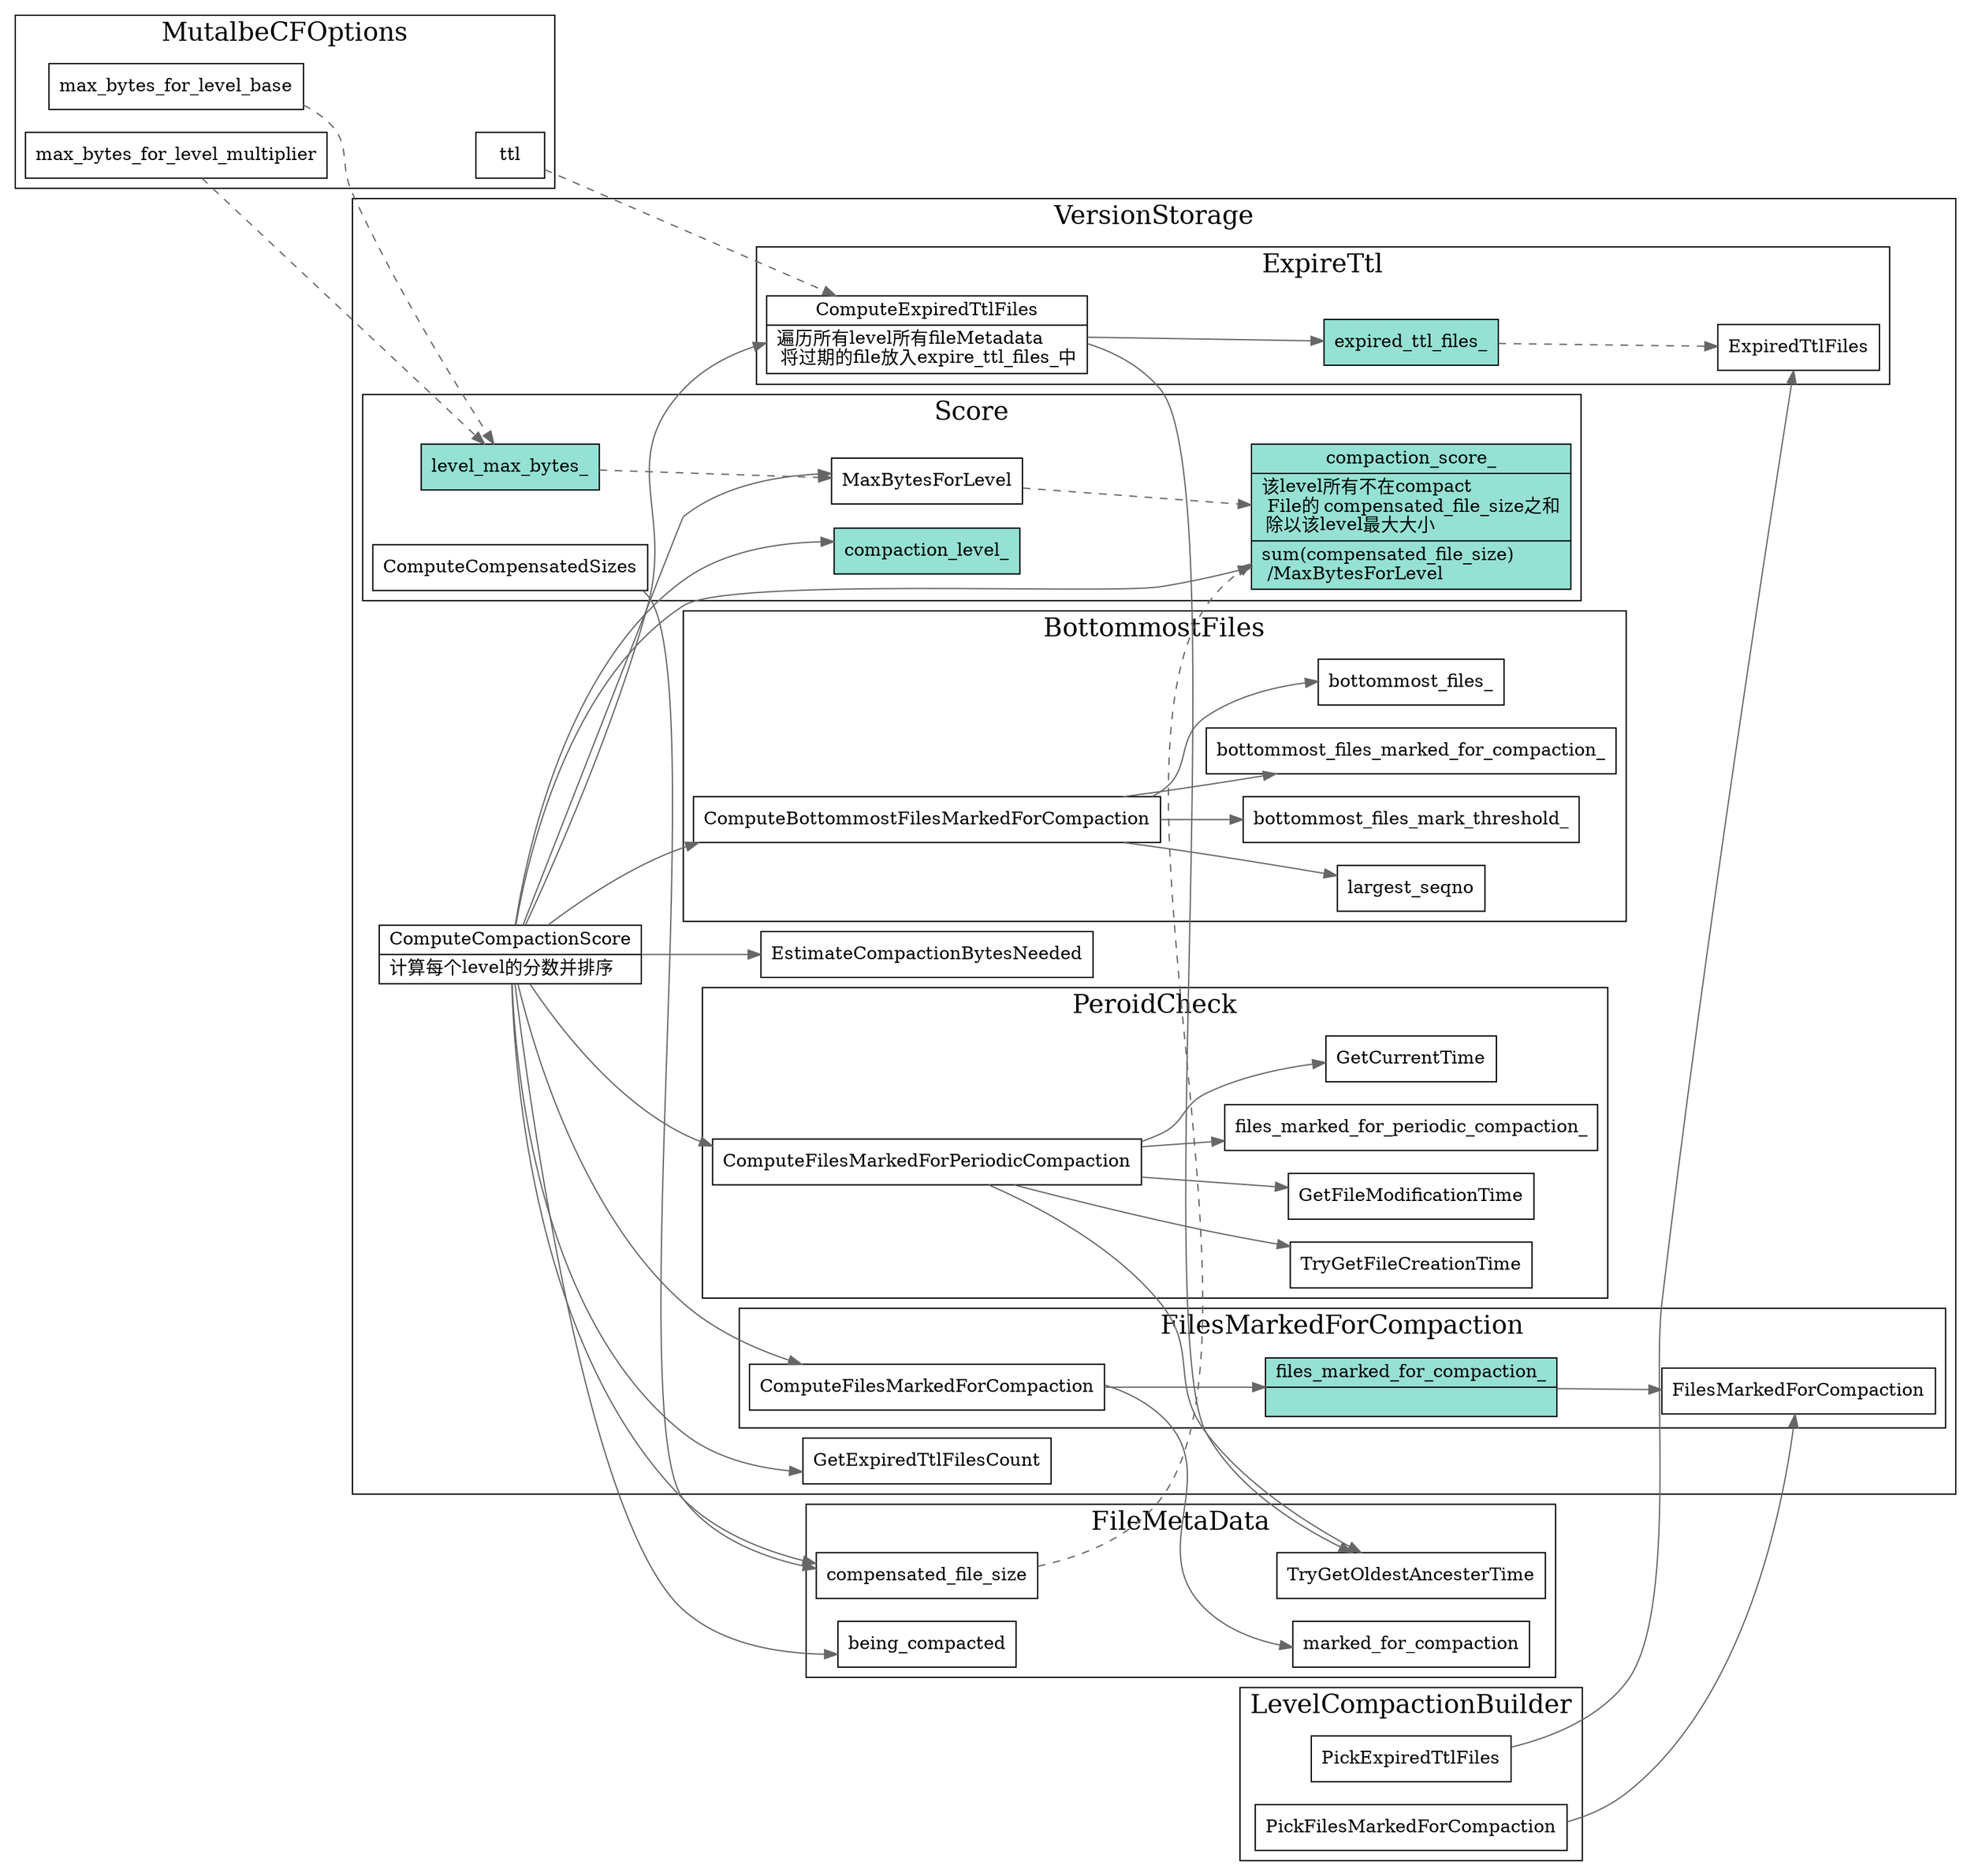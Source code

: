 digraph CompactionScore {
  node[shape=box];
  edge[color=gray40];
  newrank=true;
  rankdir=LR;

  subgraph cluster_MutalbeCFOptions {
    graph[label="MutalbeCFOptions";fontsize=20;];
    max_bytes_for_level_base;
    max_bytes_for_level_multiplier;
    ttl
  } // end of MutalbeCFOptions

  subgraph cluster_FileMetaData {
    graph[label="FileMetaData";fontsize=20;];
    being_compacted;
    compensated_file_size;
    TryGetOldestAncesterTime;
    marked_for_compaction;
  } // end of FileMetaData

  subgraph cluster_VersionStorage {
    graph[label="VersionStorage";fontsize=20;];
    ComputeCompactionScore[
      shape="record";
      label="{{
        ComputeCompactionScore|
        计算每个level的分数并排序\l
      }}";
    ];
    ComputeCompactionScore -> {
      being_compacted;
      compensated_file_size;
      compaction_score_;
      compaction_level_;
      ComputeFilesMarkedForCompaction;
      ComputeBottommostFilesMarkedForCompaction;
      ComputeExpiredTtlFiles;
      ComputeFilesMarkedForPeriodicCompaction;
      EstimateCompactionBytesNeeded;
      GetExpiredTtlFilesCount;
      MaxBytesForLevel;
    }
    subgraph cluster_Score {
      graph[label="Score";fontsize=20;];
      {compensated_file_size;MaxBytesForLevel} -> compaction_score_[style=dashed];
      compaction_score_[
        shape="record";
        fillcolor="#95e1d3"
        style=filled;
        label="{{
          compaction_score_|
          该level所有不在compact\l 
          File的 compensated_file_size之和\l
          除以该level最大大小\l|
          sum(compensated_file_size)\l 
          /MaxBytesForLevel\l
        }}";
      ];

      compaction_level_[
        shape="record";
        fillcolor="#95e1d3"
        style=filled;
        label="{{
          compaction_level_
        }}";
      ];


      level_max_bytes_ -> MaxBytesForLevel[style=dashed;];
      {max_bytes_for_level_base; max_bytes_for_level_multiplier} -> level_max_bytes_[style=dashed];

      level_max_bytes_[
        shape="record";
        fillcolor="#95e1d3"
        style=filled;
        label="{{
          level_max_bytes_
        }}";
      ];
      ComputeCompensatedSizes -> compensated_file_size;
    } // end of Score


    subgraph cluster_ExpireTtl {
      graph[label="ExpireTtl";fontsize=20;];

      ttl -> ComputeExpiredTtlFiles[style=dashed];
      ComputeExpiredTtlFiles[
        shape="record";
        label="{{
          ComputeExpiredTtlFiles|
          遍历所有level所有fileMetadata\l
          将过期的file放入expire_ttl_files_中\l
        }}";
      ];
      ComputeExpiredTtlFiles -> {
        TryGetOldestAncesterTime;
        expired_ttl_files_;
      }

      expired_ttl_files_[
        shape="record";
        fillcolor="#95e1d3"
        style=filled;
        label="{{
          expired_ttl_files_
        }}";
      ];
      expired_ttl_files_ -> ExpiredTtlFiles[style=dashed];
    } // end of ExpireTtl

    subgraph cluster_FilesMarkedForCompaction {
      graph[label="FilesMarkedForCompaction";fontsize=20;];
      ComputeFilesMarkedForCompaction -> {
        files_marked_for_compaction_;
        marked_for_compaction;
      }
      files_marked_for_compaction_[
        shape="record";
        fillcolor="#95e1d3"
        style=filled;
        label="{{
          files_marked_for_compaction_|
        }}";
      ];
      files_marked_for_compaction_ -> FilesMarkedForCompaction;
    } // end of FilesMarkedForCompaction

    subgraph cluster_BottommostFiles {
      graph[label="BottommostFiles";fontsize=20;];
      ComputeBottommostFilesMarkedForCompaction -> {
        bottommost_files_;
        largest_seqno;
        bottommost_files_mark_threshold_;
        bottommost_files_marked_for_compaction_;
      }
    } // end of BottommostFiles

    subgraph cluster_PeroidCheck {
      graph[label="PeroidCheck";fontsize=20;];
      ComputeFilesMarkedForPeriodicCompaction -> {
        GetCurrentTime;
        TryGetFileCreationTime;
        TryGetOldestAncesterTime;
        GetFileModificationTime;
        files_marked_for_periodic_compaction_;
      }
    } // end of PeroidCheck

  } // end of VersionStorage

  subgraph cluster_LevelCompactionBuilder {
    graph[label="LevelCompactionBuilder";fontsize=20;];
    PickExpiredTtlFiles -> ExpiredTtlFiles;
    PickFilesMarkedForCompaction -> FilesMarkedForCompaction;
  } // end of LevelCompactionBuilder
}

